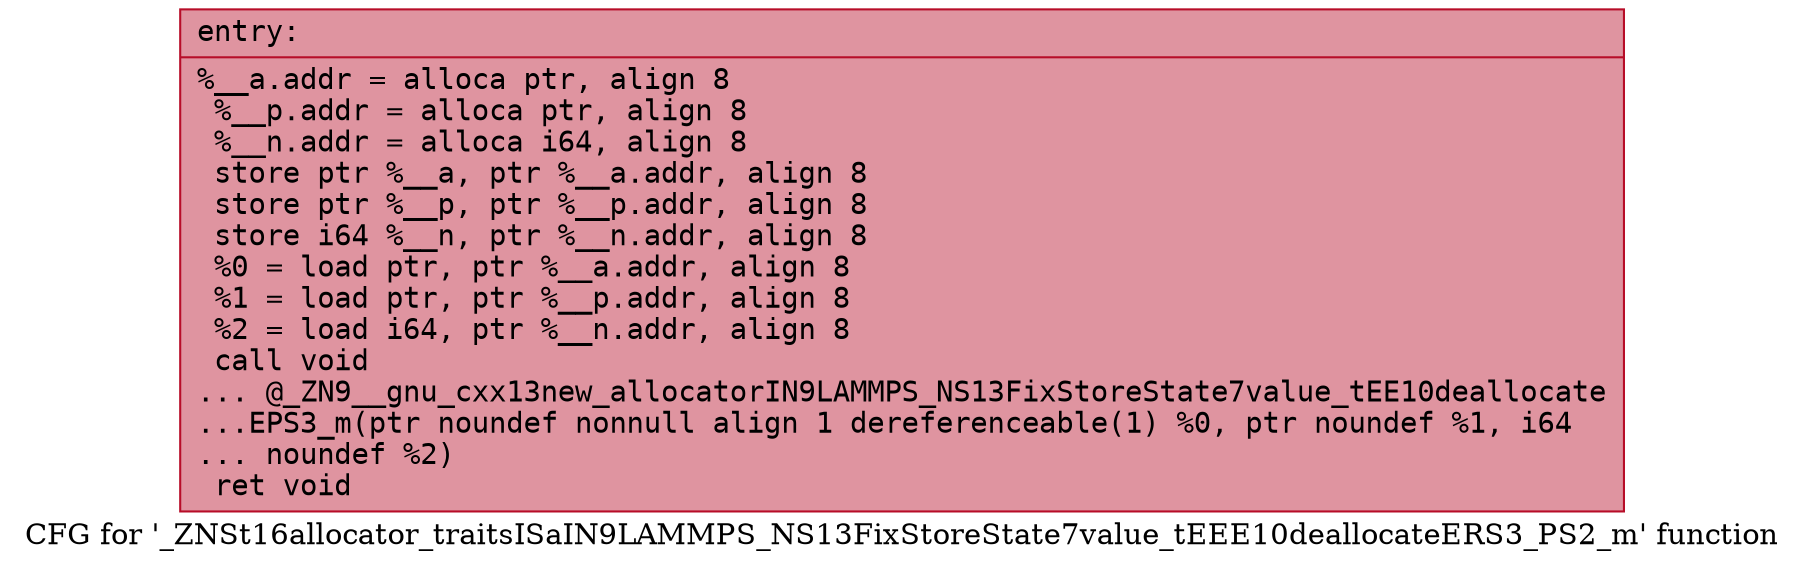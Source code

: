 digraph "CFG for '_ZNSt16allocator_traitsISaIN9LAMMPS_NS13FixStoreState7value_tEEE10deallocateERS3_PS2_m' function" {
	label="CFG for '_ZNSt16allocator_traitsISaIN9LAMMPS_NS13FixStoreState7value_tEEE10deallocateERS3_PS2_m' function";

	Node0x55b564a97230 [shape=record,color="#b70d28ff", style=filled, fillcolor="#b70d2870" fontname="Courier",label="{entry:\l|  %__a.addr = alloca ptr, align 8\l  %__p.addr = alloca ptr, align 8\l  %__n.addr = alloca i64, align 8\l  store ptr %__a, ptr %__a.addr, align 8\l  store ptr %__p, ptr %__p.addr, align 8\l  store i64 %__n, ptr %__n.addr, align 8\l  %0 = load ptr, ptr %__a.addr, align 8\l  %1 = load ptr, ptr %__p.addr, align 8\l  %2 = load i64, ptr %__n.addr, align 8\l  call void\l... @_ZN9__gnu_cxx13new_allocatorIN9LAMMPS_NS13FixStoreState7value_tEE10deallocate\l...EPS3_m(ptr noundef nonnull align 1 dereferenceable(1) %0, ptr noundef %1, i64\l... noundef %2)\l  ret void\l}"];
}
